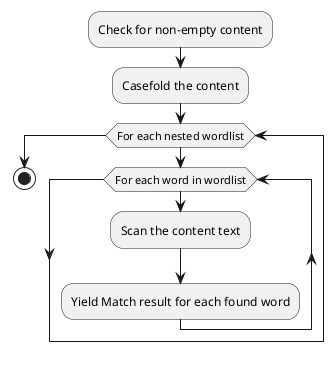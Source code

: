 @startuml
:Check for non-empty content;
:Casefold the content;
while (For each nested wordlist)
      while (For each word in wordlist)
      	    :Scan the content text;
	    :Yield Match result for each found word;
      endwhile
endwhile
stop
@enduml

